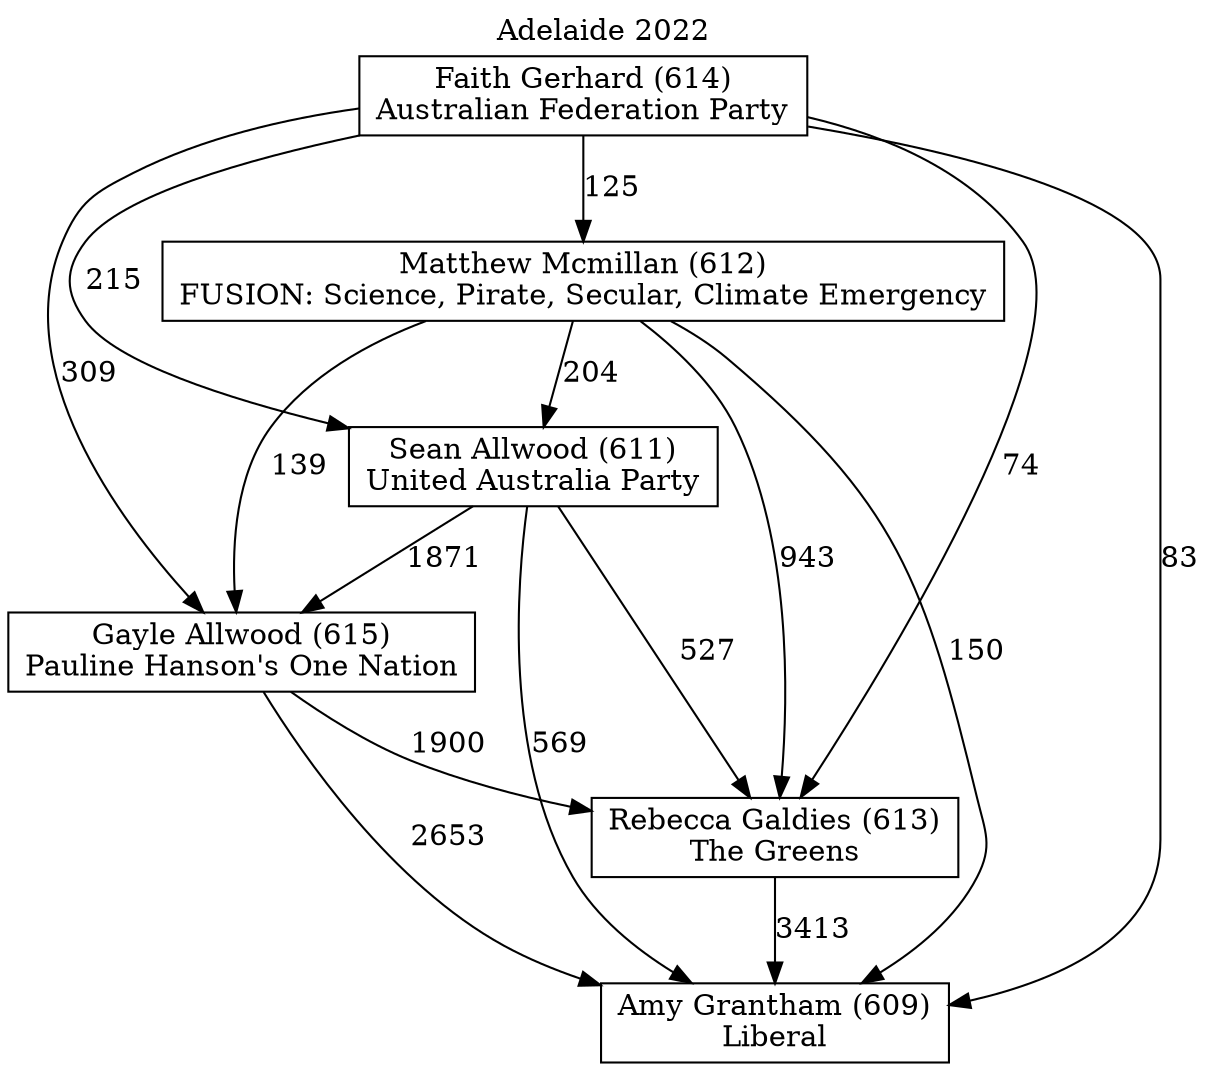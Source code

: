 // House preference flow
digraph "Amy Grantham (609)_Adelaide_2022" {
	graph [label="Adelaide 2022" labelloc=t mclimit=10]
	node [shape=box]
	"Matthew Mcmillan (612)" [label="Matthew Mcmillan (612)
FUSION: Science, Pirate, Secular, Climate Emergency"]
	"Sean Allwood (611)" [label="Sean Allwood (611)
United Australia Party"]
	"Rebecca Galdies (613)" [label="Rebecca Galdies (613)
The Greens"]
	"Faith Gerhard (614)" [label="Faith Gerhard (614)
Australian Federation Party"]
	"Gayle Allwood (615)" [label="Gayle Allwood (615)
Pauline Hanson's One Nation"]
	"Amy Grantham (609)" [label="Amy Grantham (609)
Liberal"]
	"Sean Allwood (611)" -> "Rebecca Galdies (613)" [label=527]
	"Matthew Mcmillan (612)" -> "Amy Grantham (609)" [label=150]
	"Faith Gerhard (614)" -> "Matthew Mcmillan (612)" [label=125]
	"Faith Gerhard (614)" -> "Rebecca Galdies (613)" [label=74]
	"Gayle Allwood (615)" -> "Rebecca Galdies (613)" [label=1900]
	"Matthew Mcmillan (612)" -> "Gayle Allwood (615)" [label=139]
	"Sean Allwood (611)" -> "Gayle Allwood (615)" [label=1871]
	"Faith Gerhard (614)" -> "Amy Grantham (609)" [label=83]
	"Rebecca Galdies (613)" -> "Amy Grantham (609)" [label=3413]
	"Gayle Allwood (615)" -> "Amy Grantham (609)" [label=2653]
	"Sean Allwood (611)" -> "Amy Grantham (609)" [label=569]
	"Faith Gerhard (614)" -> "Gayle Allwood (615)" [label=309]
	"Faith Gerhard (614)" -> "Sean Allwood (611)" [label=215]
	"Matthew Mcmillan (612)" -> "Sean Allwood (611)" [label=204]
	"Matthew Mcmillan (612)" -> "Rebecca Galdies (613)" [label=943]
}
